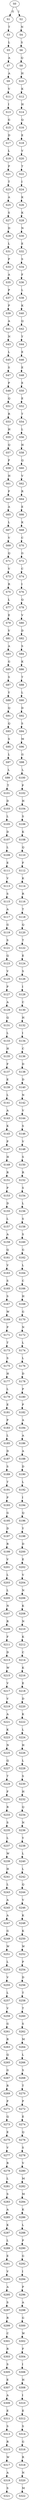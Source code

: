 strict digraph  {
	S0 -> S1 [ label = G ];
	S0 -> S2 [ label = I ];
	S1 -> S3 [ label = T ];
	S2 -> S4 [ label = N ];
	S3 -> S5 [ label = L ];
	S4 -> S6 [ label = S ];
	S5 -> S7 [ label = A ];
	S6 -> S8 [ label = Q ];
	S7 -> S9 [ label = A ];
	S8 -> S10 [ label = H ];
	S9 -> S11 [ label = V ];
	S10 -> S12 [ label = K ];
	S11 -> S13 [ label = I ];
	S12 -> S14 [ label = H ];
	S13 -> S15 [ label = G ];
	S14 -> S16 [ label = Q ];
	S15 -> S17 [ label = D ];
	S16 -> S18 [ label = E ];
	S17 -> S19 [ label = L ];
	S18 -> S20 [ label = V ];
	S19 -> S21 [ label = P ];
	S20 -> S22 [ label = T ];
	S21 -> S23 [ label = T ];
	S22 -> S24 [ label = I ];
	S23 -> S25 [ label = A ];
	S24 -> S26 [ label = K ];
	S25 -> S27 [ label = S ];
	S26 -> S28 [ label = K ];
	S27 -> S29 [ label = D ];
	S28 -> S30 [ label = N ];
	S29 -> S31 [ label = L ];
	S30 -> S32 [ label = E ];
	S31 -> S33 [ label = P ];
	S32 -> S34 [ label = S ];
	S33 -> S35 [ label = A ];
	S34 -> S36 [ label = F ];
	S35 -> S37 [ label = P ];
	S36 -> S38 [ label = L ];
	S37 -> S39 [ label = P ];
	S38 -> S40 [ label = K ];
	S39 -> S41 [ label = A ];
	S40 -> S42 [ label = Q ];
	S41 -> S43 [ label = N ];
	S42 -> S44 [ label = Y ];
	S43 -> S45 [ label = L ];
	S44 -> S46 [ label = E ];
	S45 -> S47 [ label = S ];
	S46 -> S48 [ label = E ];
	S47 -> S49 [ label = P ];
	S48 -> S50 [ label = E ];
	S49 -> S51 [ label = Q ];
	S50 -> S52 [ label = E ];
	S51 -> S53 [ label = R ];
	S52 -> S54 [ label = T ];
	S53 -> S55 [ label = H ];
	S54 -> S56 [ label = L ];
	S55 -> S57 [ label = Q ];
	S56 -> S58 [ label = H ];
	S57 -> S59 [ label = F ];
	S58 -> S60 [ label = Q ];
	S59 -> S61 [ label = H ];
	S60 -> S62 [ label = V ];
	S61 -> S63 [ label = F ];
	S62 -> S64 [ label = R ];
	S63 -> S65 [ label = A ];
	S64 -> S66 [ label = E ];
	S65 -> S67 [ label = L ];
	S66 -> S68 [ label = K ];
	S67 -> S69 [ label = V ];
	S68 -> S70 [ label = C ];
	S69 -> S71 [ label = Q ];
	S70 -> S72 [ label = G ];
	S71 -> S73 [ label = V ];
	S72 -> S74 [ label = C ];
	S73 -> S75 [ label = R ];
	S74 -> S76 [ label = I ];
	S75 -> S77 [ label = L ];
	S76 -> S78 [ label = Q ];
	S77 -> S79 [ label = E ];
	S78 -> S80 [ label = V ];
	S79 -> S81 [ label = V ];
	S80 -> S82 [ label = D ];
	S81 -> S83 [ label = A ];
	S82 -> S84 [ label = S ];
	S83 -> S85 [ label = G ];
	S84 -> S86 [ label = K ];
	S85 -> S87 [ label = S ];
	S86 -> S88 [ label = T ];
	S87 -> S89 [ label = Y ];
	S88 -> S90 [ label = L ];
	S89 -> S91 [ label = Q ];
	S90 -> S92 [ label = D ];
	S91 -> S93 [ label = Q ];
	S92 -> S94 [ label = S ];
	S93 -> S95 [ label = S ];
	S94 -> S96 [ label = M ];
	S95 -> S97 [ label = L ];
	S96 -> S98 [ label = G ];
	S97 -> S99 [ label = L ];
	S98 -> S100 [ label = L ];
	S99 -> S101 [ label = T ];
	S100 -> S102 [ label = P ];
	S101 -> S103 [ label = D ];
	S102 -> S104 [ label = H ];
	S103 -> S105 [ label = L ];
	S104 -> S106 [ label = S ];
	S105 -> S107 [ label = D ];
	S106 -> S108 [ label = K ];
	S107 -> S109 [ label = L ];
	S108 -> S110 [ label = Q ];
	S109 -> S111 [ label = E ];
	S110 -> S112 [ label = F ];
	S111 -> S113 [ label = V ];
	S112 -> S114 [ label = K ];
	S113 -> S115 [ label = S ];
	S114 -> S116 [ label = R ];
	S115 -> S117 [ label = A ];
	S116 -> S118 [ label = T ];
	S117 -> S119 [ label = G ];
	S118 -> S120 [ label = Q ];
	S119 -> S121 [ label = S ];
	S120 -> S122 [ label = T ];
	S121 -> S123 [ label = Q ];
	S122 -> S124 [ label = E ];
	S123 -> S125 [ label = V ];
	S124 -> S126 [ label = S ];
	S125 -> S127 [ label = P ];
	S126 -> S128 [ label = I ];
	S127 -> S129 [ label = A ];
	S128 -> S130 [ label = C ];
	S129 -> S131 [ label = Q ];
	S130 -> S132 [ label = H ];
	S131 -> S133 [ label = L ];
	S132 -> S134 [ label = I ];
	S133 -> S135 [ label = H ];
	S134 -> S136 [ label = C ];
	S135 -> S137 [ label = F ];
	S136 -> S138 [ label = D ];
	S137 -> S139 [ label = E ];
	S138 -> S140 [ label = D ];
	S139 -> S141 [ label = L ];
	S140 -> S142 [ label = N ];
	S141 -> S143 [ label = A ];
	S142 -> S144 [ label = V ];
	S143 -> S145 [ label = K ];
	S144 -> S146 [ label = S ];
	S145 -> S147 [ label = P ];
	S146 -> S148 [ label = V ];
	S147 -> S149 [ label = H ];
	S148 -> S150 [ label = S ];
	S149 -> S151 [ label = R ];
	S150 -> S152 [ label = R ];
	S151 -> S153 [ label = P ];
	S152 -> S154 [ label = S ];
	S153 -> S155 [ label = D ];
	S154 -> S156 [ label = L ];
	S155 -> S157 [ label = L ];
	S156 -> S158 [ label = S ];
	S157 -> S159 [ label = A ];
	S158 -> S160 [ label = S ];
	S159 -> S161 [ label = Q ];
	S160 -> S162 [ label = G ];
	S161 -> S163 [ label = V ];
	S162 -> S164 [ label = L ];
	S163 -> S165 [ label = S ];
	S164 -> S166 [ label = C ];
	S165 -> S167 [ label = S ];
	S166 -> S168 [ label = H ];
	S167 -> S169 [ label = W ];
	S168 -> S170 [ label = G ];
	S169 -> S171 [ label = P ];
	S170 -> S172 [ label = N ];
	S171 -> S173 [ label = T ];
	S172 -> S174 [ label = L ];
	S173 -> S175 [ label = S ];
	S174 -> S176 [ label = L ];
	S175 -> S177 [ label = H ];
	S176 -> S178 [ label = D ];
	S177 -> S179 [ label = L ];
	S178 -> S180 [ label = P ];
	S179 -> S181 [ label = E ];
	S180 -> S182 [ label = P ];
	S181 -> S183 [ label = P ];
	S182 -> S184 [ label = A ];
	S183 -> S185 [ label = L ];
	S184 -> S186 [ label = A ];
	S185 -> S187 [ label = D ];
	S186 -> S188 [ label = A ];
	S187 -> S189 [ label = S ];
	S188 -> S190 [ label = D ];
	S189 -> S191 [ label = T ];
	S190 -> S192 [ label = L ];
	S191 -> S193 [ label = P ];
	S192 -> S194 [ label = I ];
	S193 -> S195 [ label = G ];
	S194 -> S196 [ label = Q ];
	S195 -> S197 [ label = D ];
	S196 -> S198 [ label = Y ];
	S197 -> S199 [ label = R ];
	S198 -> S200 [ label = D ];
	S199 -> S201 [ label = V ];
	S200 -> S202 [ label = E ];
	S201 -> S203 [ label = L ];
	S202 -> S204 [ label = V ];
	S203 -> S205 [ label = L ];
	S204 -> S206 [ label = N ];
	S205 -> S207 [ label = N ];
	S206 -> S208 [ label = K ];
	S207 -> S209 [ label = R ];
	S208 -> S210 [ label = N ];
	S209 -> S211 [ label = F ];
	S210 -> S212 [ label = K ];
	S211 -> S213 [ label = D ];
	S212 -> S214 [ label = C ];
	S213 -> S215 [ label = W ];
	S214 -> S216 [ label = K ];
	S215 -> S217 [ label = V ];
	S216 -> S218 [ label = E ];
	S217 -> S219 [ label = V ];
	S218 -> S220 [ label = D ];
	S219 -> S221 [ label = A ];
	S220 -> S222 [ label = K ];
	S221 -> S223 [ label = K ];
	S222 -> S224 [ label = L ];
	S223 -> S225 [ label = N ];
	S224 -> S226 [ label = H ];
	S225 -> S227 [ label = Q ];
	S226 -> S228 [ label = L ];
	S227 -> S229 [ label = T ];
	S228 -> S230 [ label = S ];
	S229 -> S231 [ label = F ];
	S230 -> S232 [ label = H ];
	S231 -> S233 [ label = R ];
	S232 -> S234 [ label = Q ];
	S233 -> S235 [ label = S ];
	S234 -> S236 [ label = N ];
	S235 -> S237 [ label = L ];
	S236 -> S238 [ label = Y ];
	S237 -> S239 [ label = W ];
	S238 -> S240 [ label = L ];
	S239 -> S241 [ label = H ];
	S240 -> S242 [ label = L ];
	S241 -> S243 [ label = L ];
	S242 -> S244 [ label = Q ];
	S243 -> S245 [ label = A ];
	S244 -> S246 [ label = V ];
	S245 -> S247 [ label = A ];
	S246 -> S248 [ label = K ];
	S247 -> S249 [ label = G ];
	S248 -> S250 [ label = K ];
	S249 -> S251 [ label = W ];
	S250 -> S252 [ label = W ];
	S251 -> S253 [ label = L ];
	S252 -> S254 [ label = P ];
	S253 -> S255 [ label = V ];
	S254 -> S256 [ label = D ];
	S255 -> S257 [ label = L ];
	S256 -> S258 [ label = T ];
	S257 -> S259 [ label = V ];
	S258 -> S260 [ label = T ];
	S259 -> S261 [ label = G ];
	S260 -> S262 [ label = S ];
	S261 -> S263 [ label = R ];
	S262 -> S264 [ label = M ];
	S263 -> S265 [ label = Q ];
	S264 -> S266 [ label = L ];
	S265 -> S267 [ label = G ];
	S266 -> S268 [ label = S ];
	S267 -> S269 [ label = R ];
	S268 -> S270 [ label = T ];
	S269 -> S271 [ label = P ];
	S270 -> S272 [ label = P ];
	S271 -> S273 [ label = Q ];
	S272 -> S274 [ label = E ];
	S273 -> S275 [ label = E ];
	S274 -> S276 [ label = Q ];
	S275 -> S277 [ label = V ];
	S276 -> S278 [ label = S ];
	S277 -> S279 [ label = R ];
	S278 -> S280 [ label = V ];
	S279 -> S281 [ label = L ];
	S280 -> S282 [ label = M ];
	S281 -> S283 [ label = S ];
	S282 -> S284 [ label = M ];
	S283 -> S285 [ label = A ];
	S284 -> S286 [ label = K ];
	S285 -> S287 [ label = K ];
	S286 -> S288 [ label = L ];
	S287 -> S289 [ label = L ];
	S288 -> S290 [ label = P ];
	S289 -> S291 [ label = E ];
	S290 -> S292 [ label = G ];
	S291 -> S293 [ label = V ];
	S292 -> S294 [ label = I ];
	S293 -> S295 [ label = A ];
	S294 -> S296 [ label = P ];
	S295 -> S297 [ label = S ];
	S296 -> S298 [ label = A ];
	S297 -> S299 [ label = R ];
	S298 -> S300 [ label = G ];
	S299 -> S301 [ label = C ];
	S300 -> S302 [ label = W ];
	S301 -> S303 [ label = R ];
	S302 -> S304 [ label = F ];
	S303 -> S305 [ label = S ];
	S304 -> S306 [ label = I ];
	S305 -> S307 [ label = E ];
	S306 -> S308 [ label = H ];
	S307 -> S309 [ label = A ];
	S308 -> S310 [ label = I ];
	S309 -> S311 [ label = E ];
	S310 -> S312 [ label = E ];
	S311 -> S313 [ label = S ];
	S312 -> S314 [ label = S ];
	S313 -> S315 [ label = R ];
	S314 -> S316 [ label = G ];
	S315 -> S317 [ label = W ];
	S316 -> S318 [ label = R ];
	S317 -> S319 [ label = A ];
	S318 -> S320 [ label = N ];
	S319 -> S321 [ label = S ];
	S320 -> S322 [ label = M ];
}
